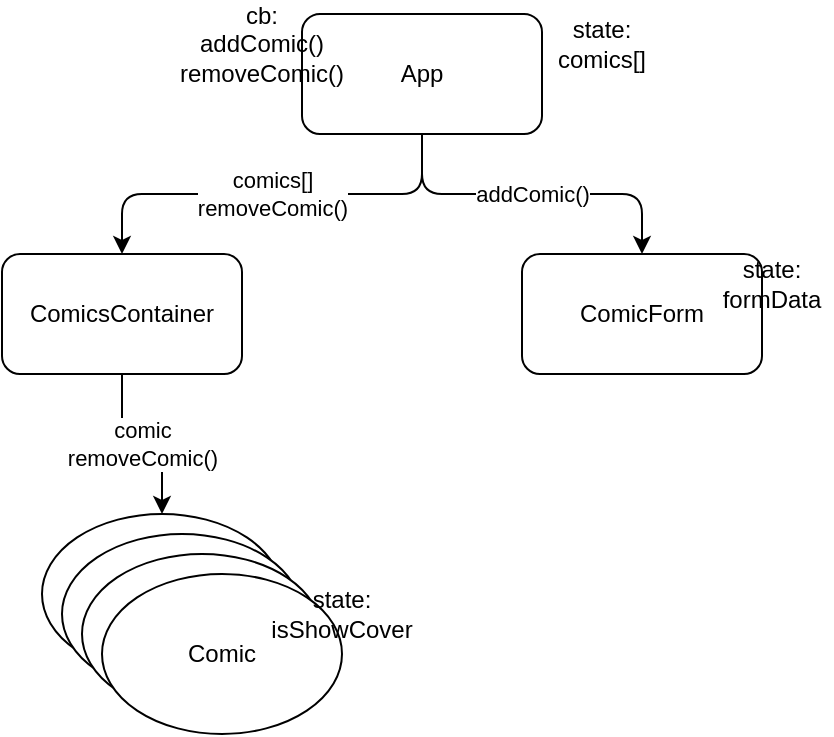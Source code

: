 <mxfile>
    <diagram id="bjr5mDIIphxQpb6wgLa9" name="Page-1">
        <mxGraphModel dx="903" dy="511" grid="1" gridSize="10" guides="1" tooltips="1" connect="1" arrows="1" fold="1" page="1" pageScale="1" pageWidth="850" pageHeight="1100" math="0" shadow="0">
            <root>
                <mxCell id="0"/>
                <mxCell id="1" parent="0"/>
                <mxCell id="9" value="comics[]&lt;br&gt;removeComic()" style="edgeStyle=orthogonalEdgeStyle;html=1;exitX=0.5;exitY=1;exitDx=0;exitDy=0;entryX=0.5;entryY=0;entryDx=0;entryDy=0;" edge="1" parent="1" source="2" target="3">
                    <mxGeometry relative="1" as="geometry"/>
                </mxCell>
                <mxCell id="10" value="addComic()" style="edgeStyle=orthogonalEdgeStyle;html=1;exitX=0.5;exitY=1;exitDx=0;exitDy=0;" edge="1" parent="1" source="2" target="4">
                    <mxGeometry relative="1" as="geometry"/>
                </mxCell>
                <mxCell id="2" value="App" style="rounded=1;whiteSpace=wrap;html=1;" vertex="1" parent="1">
                    <mxGeometry x="220" y="50" width="120" height="60" as="geometry"/>
                </mxCell>
                <mxCell id="11" value="comic&lt;br&gt;removeComic()" style="edgeStyle=orthogonalEdgeStyle;html=1;exitX=0.5;exitY=1;exitDx=0;exitDy=0;entryX=0.5;entryY=0;entryDx=0;entryDy=0;" edge="1" parent="1" source="3" target="5">
                    <mxGeometry relative="1" as="geometry"/>
                </mxCell>
                <mxCell id="3" value="ComicsContainer" style="rounded=1;whiteSpace=wrap;html=1;" vertex="1" parent="1">
                    <mxGeometry x="70" y="170" width="120" height="60" as="geometry"/>
                </mxCell>
                <mxCell id="4" value="ComicForm" style="rounded=1;whiteSpace=wrap;html=1;" vertex="1" parent="1">
                    <mxGeometry x="330" y="170" width="120" height="60" as="geometry"/>
                </mxCell>
                <mxCell id="5" value="Comic" style="ellipse;whiteSpace=wrap;html=1;" vertex="1" parent="1">
                    <mxGeometry x="90" y="300" width="120" height="80" as="geometry"/>
                </mxCell>
                <mxCell id="6" value="Comic" style="ellipse;whiteSpace=wrap;html=1;" vertex="1" parent="1">
                    <mxGeometry x="100" y="310" width="120" height="80" as="geometry"/>
                </mxCell>
                <mxCell id="7" value="Comic" style="ellipse;whiteSpace=wrap;html=1;" vertex="1" parent="1">
                    <mxGeometry x="110" y="320" width="120" height="80" as="geometry"/>
                </mxCell>
                <mxCell id="8" value="Comic" style="ellipse;whiteSpace=wrap;html=1;" vertex="1" parent="1">
                    <mxGeometry x="120" y="330" width="120" height="80" as="geometry"/>
                </mxCell>
                <mxCell id="12" value="state: comics[]" style="text;html=1;strokeColor=none;fillColor=none;align=center;verticalAlign=middle;whiteSpace=wrap;rounded=0;" vertex="1" parent="1">
                    <mxGeometry x="340" y="50" width="60" height="30" as="geometry"/>
                </mxCell>
                <mxCell id="13" value="cb:&lt;br&gt;addComic()&lt;br&gt;removeComic()" style="text;html=1;strokeColor=none;fillColor=none;align=center;verticalAlign=middle;whiteSpace=wrap;rounded=0;" vertex="1" parent="1">
                    <mxGeometry x="170" y="50" width="60" height="30" as="geometry"/>
                </mxCell>
                <mxCell id="14" value="state: isShowCover" style="text;html=1;strokeColor=none;fillColor=none;align=center;verticalAlign=middle;whiteSpace=wrap;rounded=0;" vertex="1" parent="1">
                    <mxGeometry x="210" y="335" width="60" height="30" as="geometry"/>
                </mxCell>
                <mxCell id="15" value="state: formData" style="text;html=1;strokeColor=none;fillColor=none;align=center;verticalAlign=middle;whiteSpace=wrap;rounded=0;" vertex="1" parent="1">
                    <mxGeometry x="425" y="170" width="60" height="30" as="geometry"/>
                </mxCell>
            </root>
        </mxGraphModel>
    </diagram>
</mxfile>